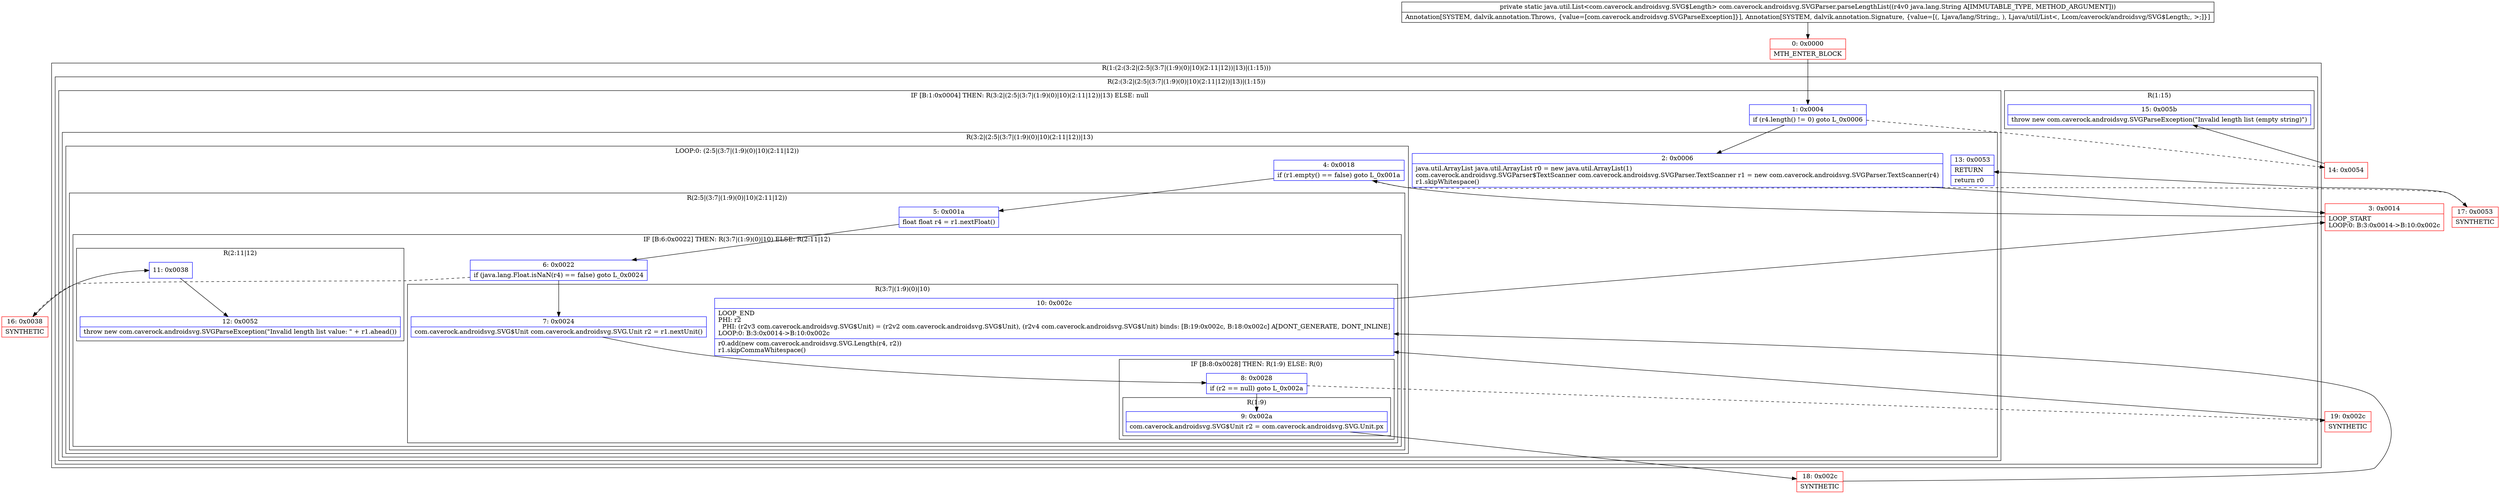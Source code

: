 digraph "CFG forcom.caverock.androidsvg.SVGParser.parseLengthList(Ljava\/lang\/String;)Ljava\/util\/List;" {
subgraph cluster_Region_1775979051 {
label = "R(1:(2:(3:2|(2:5|(3:7|(1:9)(0)|10)(2:11|12))|13)|(1:15)))";
node [shape=record,color=blue];
subgraph cluster_Region_621562944 {
label = "R(2:(3:2|(2:5|(3:7|(1:9)(0)|10)(2:11|12))|13)|(1:15))";
node [shape=record,color=blue];
subgraph cluster_IfRegion_1676232057 {
label = "IF [B:1:0x0004] THEN: R(3:2|(2:5|(3:7|(1:9)(0)|10)(2:11|12))|13) ELSE: null";
node [shape=record,color=blue];
Node_1 [shape=record,label="{1\:\ 0x0004|if (r4.length() != 0) goto L_0x0006\l}"];
subgraph cluster_Region_1758747871 {
label = "R(3:2|(2:5|(3:7|(1:9)(0)|10)(2:11|12))|13)";
node [shape=record,color=blue];
Node_2 [shape=record,label="{2\:\ 0x0006|java.util.ArrayList java.util.ArrayList r0 = new java.util.ArrayList(1)\lcom.caverock.androidsvg.SVGParser$TextScanner com.caverock.androidsvg.SVGParser.TextScanner r1 = new com.caverock.androidsvg.SVGParser.TextScanner(r4)\lr1.skipWhitespace()\l}"];
subgraph cluster_LoopRegion_1223314171 {
label = "LOOP:0: (2:5|(3:7|(1:9)(0)|10)(2:11|12))";
node [shape=record,color=blue];
Node_4 [shape=record,label="{4\:\ 0x0018|if (r1.empty() == false) goto L_0x001a\l}"];
subgraph cluster_Region_1749088054 {
label = "R(2:5|(3:7|(1:9)(0)|10)(2:11|12))";
node [shape=record,color=blue];
Node_5 [shape=record,label="{5\:\ 0x001a|float float r4 = r1.nextFloat()\l}"];
subgraph cluster_IfRegion_1574866772 {
label = "IF [B:6:0x0022] THEN: R(3:7|(1:9)(0)|10) ELSE: R(2:11|12)";
node [shape=record,color=blue];
Node_6 [shape=record,label="{6\:\ 0x0022|if (java.lang.Float.isNaN(r4) == false) goto L_0x0024\l}"];
subgraph cluster_Region_1047019048 {
label = "R(3:7|(1:9)(0)|10)";
node [shape=record,color=blue];
Node_7 [shape=record,label="{7\:\ 0x0024|com.caverock.androidsvg.SVG$Unit com.caverock.androidsvg.SVG.Unit r2 = r1.nextUnit()\l}"];
subgraph cluster_IfRegion_678366472 {
label = "IF [B:8:0x0028] THEN: R(1:9) ELSE: R(0)";
node [shape=record,color=blue];
Node_8 [shape=record,label="{8\:\ 0x0028|if (r2 == null) goto L_0x002a\l}"];
subgraph cluster_Region_1207544710 {
label = "R(1:9)";
node [shape=record,color=blue];
Node_9 [shape=record,label="{9\:\ 0x002a|com.caverock.androidsvg.SVG$Unit r2 = com.caverock.androidsvg.SVG.Unit.px\l}"];
}
subgraph cluster_Region_783857837 {
label = "R(0)";
node [shape=record,color=blue];
}
}
Node_10 [shape=record,label="{10\:\ 0x002c|LOOP_END\lPHI: r2 \l  PHI: (r2v3 com.caverock.androidsvg.SVG$Unit) = (r2v2 com.caverock.androidsvg.SVG$Unit), (r2v4 com.caverock.androidsvg.SVG$Unit) binds: [B:19:0x002c, B:18:0x002c] A[DONT_GENERATE, DONT_INLINE]\lLOOP:0: B:3:0x0014\-\>B:10:0x002c\l|r0.add(new com.caverock.androidsvg.SVG.Length(r4, r2))\lr1.skipCommaWhitespace()\l}"];
}
subgraph cluster_Region_574123077 {
label = "R(2:11|12)";
node [shape=record,color=blue];
Node_11 [shape=record,label="{11\:\ 0x0038}"];
Node_12 [shape=record,label="{12\:\ 0x0052|throw new com.caverock.androidsvg.SVGParseException(\"Invalid length list value: \" + r1.ahead())\l}"];
}
}
}
}
Node_13 [shape=record,label="{13\:\ 0x0053|RETURN\l|return r0\l}"];
}
}
subgraph cluster_Region_495007043 {
label = "R(1:15)";
node [shape=record,color=blue];
Node_15 [shape=record,label="{15\:\ 0x005b|throw new com.caverock.androidsvg.SVGParseException(\"Invalid length list (empty string)\")\l}"];
}
}
}
Node_0 [shape=record,color=red,label="{0\:\ 0x0000|MTH_ENTER_BLOCK\l}"];
Node_3 [shape=record,color=red,label="{3\:\ 0x0014|LOOP_START\lLOOP:0: B:3:0x0014\-\>B:10:0x002c\l}"];
Node_14 [shape=record,color=red,label="{14\:\ 0x0054}"];
Node_16 [shape=record,color=red,label="{16\:\ 0x0038|SYNTHETIC\l}"];
Node_17 [shape=record,color=red,label="{17\:\ 0x0053|SYNTHETIC\l}"];
Node_18 [shape=record,color=red,label="{18\:\ 0x002c|SYNTHETIC\l}"];
Node_19 [shape=record,color=red,label="{19\:\ 0x002c|SYNTHETIC\l}"];
MethodNode[shape=record,label="{private static java.util.List\<com.caverock.androidsvg.SVG$Length\> com.caverock.androidsvg.SVGParser.parseLengthList((r4v0 java.lang.String A[IMMUTABLE_TYPE, METHOD_ARGUMENT]))  | Annotation[SYSTEM, dalvik.annotation.Throws, \{value=[com.caverock.androidsvg.SVGParseException]\}], Annotation[SYSTEM, dalvik.annotation.Signature, \{value=[(, Ljava\/lang\/String;, ), Ljava\/util\/List\<, Lcom\/caverock\/androidsvg\/SVG$Length;, \>;]\}]\l}"];
MethodNode -> Node_0;
Node_1 -> Node_2;
Node_1 -> Node_14[style=dashed];
Node_2 -> Node_3;
Node_4 -> Node_5;
Node_4 -> Node_17[style=dashed];
Node_5 -> Node_6;
Node_6 -> Node_7;
Node_6 -> Node_16[style=dashed];
Node_7 -> Node_8;
Node_8 -> Node_9;
Node_8 -> Node_19[style=dashed];
Node_9 -> Node_18;
Node_10 -> Node_3;
Node_11 -> Node_12;
Node_0 -> Node_1;
Node_3 -> Node_4;
Node_14 -> Node_15;
Node_16 -> Node_11;
Node_17 -> Node_13;
Node_18 -> Node_10;
Node_19 -> Node_10;
}

